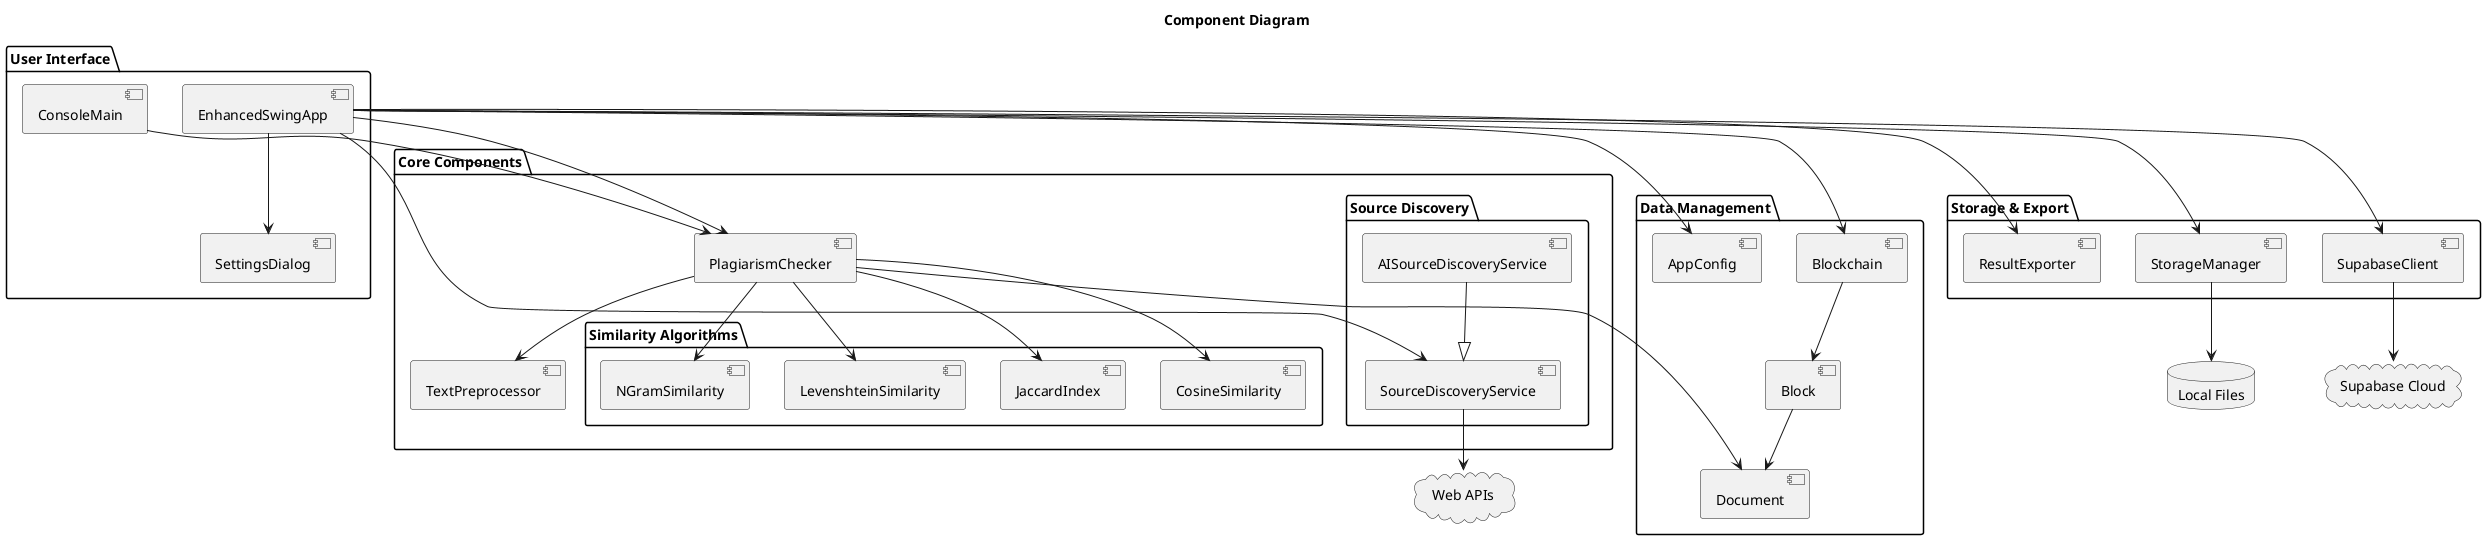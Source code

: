 @startuml
title Component Diagram

package "User Interface" {
  component [EnhancedSwingApp] as UI
  component [SettingsDialog] as Settings
  component [ConsoleMain] as Console
}

package "Core Components" {
  component [PlagiarismChecker] as Checker
  component [TextPreprocessor] as Preprocessor

  package "Similarity Algorithms" {
    component [CosineSimilarity] as Cosine
    component [JaccardIndex] as Jaccard
    component [LevenshteinSimilarity] as Levenshtein
    component [NGramSimilarity] as NGram
  }

  package "Source Discovery" {
    component [SourceDiscoveryService] as Discovery
    component [AISourceDiscoveryService] as AIDiscovery
  }
}

package "Data Management" {
  component [Blockchain] as BC
  component [Block] as Block
  component [Document] as Doc
  component [AppConfig] as Config
}

package "Storage & Export" {
  component [StorageManager] as Storage
  component [SupabaseClient] as Supabase
  component [ResultExporter] as Exporter
}

database "Local Files" as LocalFS
cloud "Supabase Cloud" as Cloud
cloud "Web APIs" as Web

UI --> Checker
UI --> Discovery
UI --> BC
UI --> Storage
UI --> Supabase
UI --> Exporter
UI --> Config
UI --> Settings

Console --> Checker

Checker --> Preprocessor
Checker --> Cosine
Checker --> Jaccard
Checker --> Levenshtein
Checker --> NGram
Checker --> Doc

Discovery --> Web
AIDiscovery --|> Discovery

BC --> Block
Block --> Doc

Storage --> LocalFS
Supabase --> Cloud

@enduml
